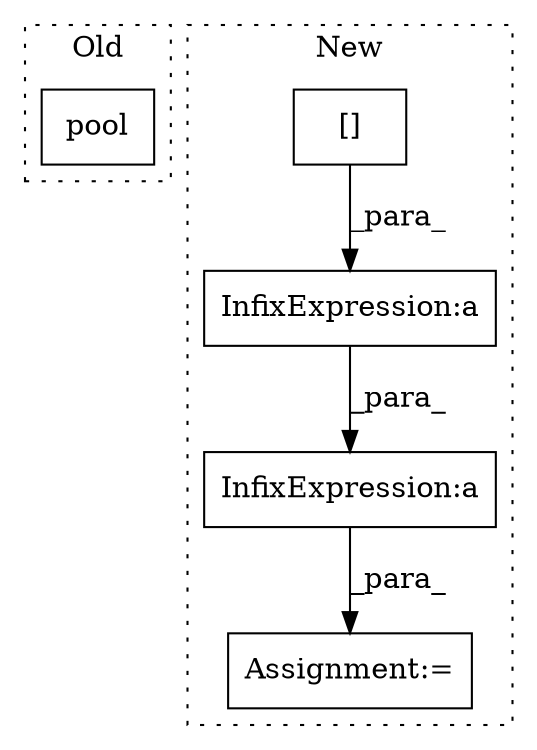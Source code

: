 digraph G {
subgraph cluster0 {
1 [label="pool" a="32" s="5212,5262" l="5,1" shape="box"];
label = "Old";
style="dotted";
}
subgraph cluster1 {
2 [label="[]" a="2" s="5510,5542" l="15,1" shape="box"];
3 [label="InfixExpression:a" a="27" s="5507" l="3" shape="box"];
4 [label="InfixExpression:a" a="27" s="5544" l="3" shape="box"];
5 [label="Assignment:=" a="7" s="5501" l="1" shape="box"];
label = "New";
style="dotted";
}
2 -> 3 [label="_para_"];
3 -> 4 [label="_para_"];
4 -> 5 [label="_para_"];
}